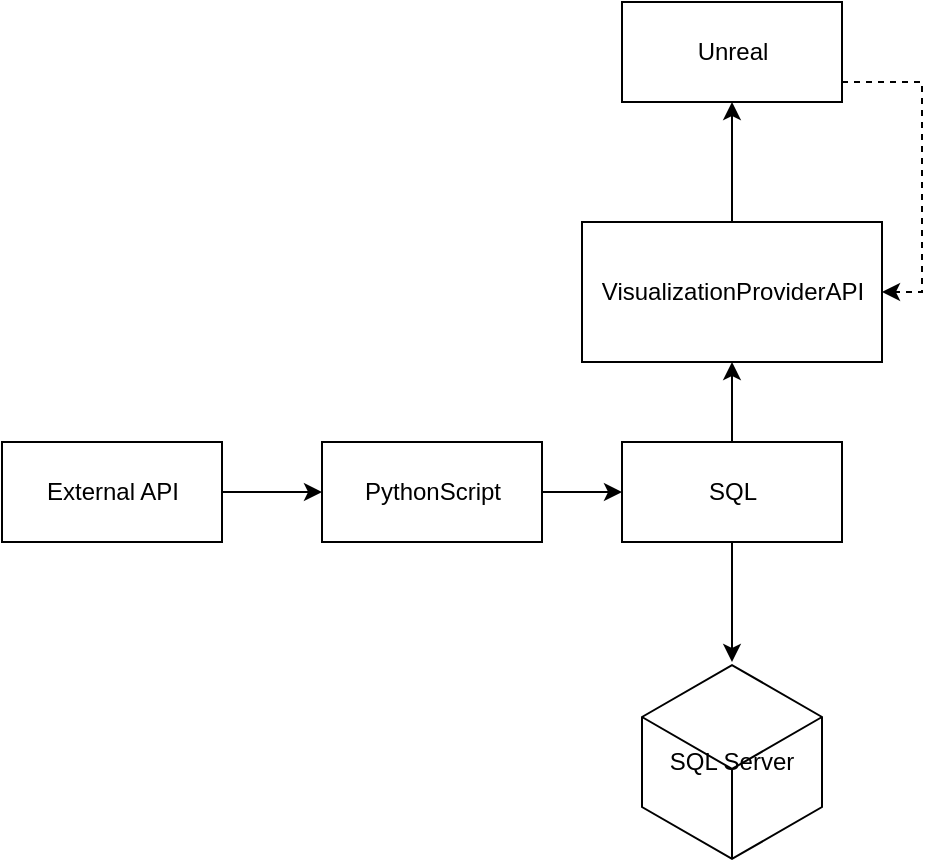 <mxfile version="12.7.9" type="dropbox"><diagram id="C5RBs43oDa-KdzZeNtuy" name="Page-1"><mxGraphModel dx="1038" dy="552" grid="1" gridSize="10" guides="1" tooltips="1" connect="1" arrows="1" fold="1" page="1" pageScale="1" pageWidth="827" pageHeight="1169" math="0" shadow="0"><root><mxCell id="WIyWlLk6GJQsqaUBKTNV-0"/><mxCell id="WIyWlLk6GJQsqaUBKTNV-1" parent="WIyWlLk6GJQsqaUBKTNV-0"/><mxCell id="M_J5fnH_JpkELt4f0-pW-7" style="edgeStyle=orthogonalEdgeStyle;rounded=0;orthogonalLoop=1;jettySize=auto;html=1;" edge="1" parent="WIyWlLk6GJQsqaUBKTNV-1" source="M_J5fnH_JpkELt4f0-pW-1" target="M_J5fnH_JpkELt4f0-pW-3"><mxGeometry relative="1" as="geometry"/></mxCell><mxCell id="M_J5fnH_JpkELt4f0-pW-1" value="External API" style="html=1;" vertex="1" parent="WIyWlLk6GJQsqaUBKTNV-1"><mxGeometry x="90" y="410" width="110" height="50" as="geometry"/></mxCell><mxCell id="M_J5fnH_JpkELt4f0-pW-6" style="edgeStyle=orthogonalEdgeStyle;rounded=0;orthogonalLoop=1;jettySize=auto;html=1;entryX=0.5;entryY=1;entryDx=0;entryDy=0;" edge="1" parent="WIyWlLk6GJQsqaUBKTNV-1" source="M_J5fnH_JpkELt4f0-pW-2" target="M_J5fnH_JpkELt4f0-pW-4"><mxGeometry relative="1" as="geometry"/></mxCell><mxCell id="M_J5fnH_JpkELt4f0-pW-12" style="edgeStyle=orthogonalEdgeStyle;rounded=0;orthogonalLoop=1;jettySize=auto;html=1;" edge="1" parent="WIyWlLk6GJQsqaUBKTNV-1" source="M_J5fnH_JpkELt4f0-pW-2" target="M_J5fnH_JpkELt4f0-pW-11"><mxGeometry relative="1" as="geometry"/></mxCell><mxCell id="M_J5fnH_JpkELt4f0-pW-2" value="SQL" style="html=1;" vertex="1" parent="WIyWlLk6GJQsqaUBKTNV-1"><mxGeometry x="400" y="410" width="110" height="50" as="geometry"/></mxCell><mxCell id="M_J5fnH_JpkELt4f0-pW-5" style="edgeStyle=orthogonalEdgeStyle;rounded=0;orthogonalLoop=1;jettySize=auto;html=1;" edge="1" parent="WIyWlLk6GJQsqaUBKTNV-1" source="M_J5fnH_JpkELt4f0-pW-3" target="M_J5fnH_JpkELt4f0-pW-2"><mxGeometry relative="1" as="geometry"/></mxCell><mxCell id="M_J5fnH_JpkELt4f0-pW-3" value="PythonScript" style="html=1;" vertex="1" parent="WIyWlLk6GJQsqaUBKTNV-1"><mxGeometry x="250" y="410" width="110" height="50" as="geometry"/></mxCell><mxCell id="M_J5fnH_JpkELt4f0-pW-10" style="edgeStyle=orthogonalEdgeStyle;rounded=0;orthogonalLoop=1;jettySize=auto;html=1;entryX=0.5;entryY=1;entryDx=0;entryDy=0;" edge="1" parent="WIyWlLk6GJQsqaUBKTNV-1" source="M_J5fnH_JpkELt4f0-pW-4" target="M_J5fnH_JpkELt4f0-pW-8"><mxGeometry relative="1" as="geometry"/></mxCell><mxCell id="M_J5fnH_JpkELt4f0-pW-4" value="VisualizationProviderAPI" style="html=1;" vertex="1" parent="WIyWlLk6GJQsqaUBKTNV-1"><mxGeometry x="380" y="300" width="150" height="70" as="geometry"/></mxCell><mxCell id="M_J5fnH_JpkELt4f0-pW-15" value="" style="edgeStyle=orthogonalEdgeStyle;rounded=0;orthogonalLoop=1;jettySize=auto;html=1;dashed=1;entryX=1;entryY=0.5;entryDx=0;entryDy=0;" edge="1" parent="WIyWlLk6GJQsqaUBKTNV-1" source="M_J5fnH_JpkELt4f0-pW-8" target="M_J5fnH_JpkELt4f0-pW-4"><mxGeometry relative="1" as="geometry"><mxPoint x="590" y="215" as="targetPoint"/><Array as="points"><mxPoint x="550" y="230"/><mxPoint x="550" y="335"/></Array></mxGeometry></mxCell><mxCell id="M_J5fnH_JpkELt4f0-pW-8" value="Unreal" style="html=1;" vertex="1" parent="WIyWlLk6GJQsqaUBKTNV-1"><mxGeometry x="400" y="190" width="110" height="50" as="geometry"/></mxCell><mxCell id="M_J5fnH_JpkELt4f0-pW-11" value="SQL Server" style="html=1;whiteSpace=wrap;aspect=fixed;shape=isoCube;backgroundOutline=1;" vertex="1" parent="WIyWlLk6GJQsqaUBKTNV-1"><mxGeometry x="410" y="520" width="90" height="100" as="geometry"/></mxCell></root></mxGraphModel></diagram></mxfile>